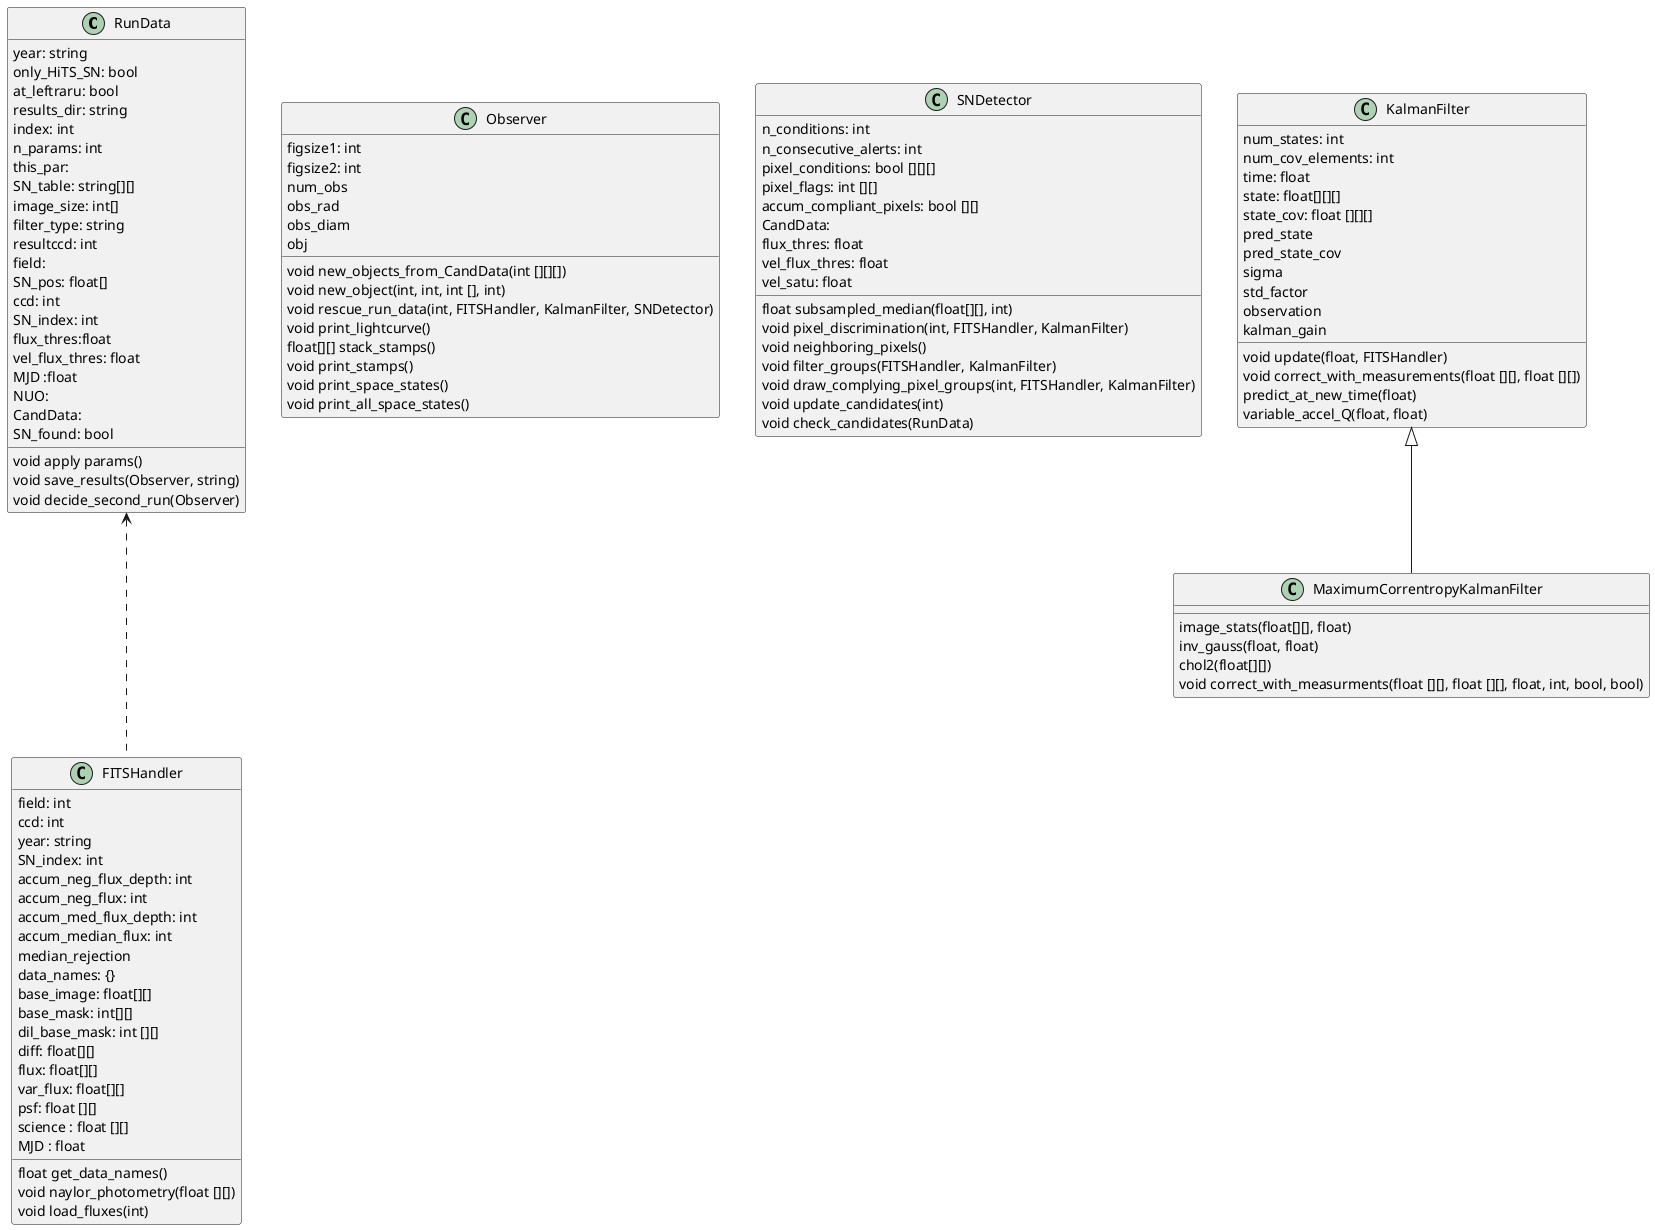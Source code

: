 @startuml

class RunData{
year: string
only_HiTS_SN: bool
at_leftraru: bool
results_dir: string
index: int
n_params: int
this_par:
SN_table: string[][]
image_size: int[]
filter_type: string
resultccd: int
field:
SN_pos: float[]
ccd: int
SN_index: int
flux_thres:float
vel_flux_thres: float
MJD :float
NUO:
CandData:
SN_found: bool

void apply params()
void save_results(Observer, string)
void decide_second_run(Observer)
}

class FITSHandler {

field: int
ccd: int
year: string
SN_index: int
accum_neg_flux_depth: int
accum_neg_flux: int
accum_med_flux_depth: int
accum_median_flux: int
median_rejection
data_names: {}
base_image: float[][]
base_mask: int[][]
dil_base_mask: int [][]
diff: float[][]
flux: float[][]
var_flux: float[][]
psf: float [][]
science : float [][]
MJD : float

float get_data_names()
void naylor_photometry(float [][])
void load_fluxes(int)
}

class Observer{
figsize1: int
figsize2: int
num_obs
obs_rad
obs_diam
obj

void new_objects_from_CandData(int [][][])
void new_object(int, int, int [], int)
void rescue_run_data(int, FITSHandler, KalmanFilter, SNDetector)
void print_lightcurve()
float[][] stack_stamps()
void print_stamps()
void print_space_states()
void print_all_space_states()
}

class SNDetector{
n_conditions: int
n_consecutive_alerts: int
pixel_conditions: bool [][][]
pixel_flags: int [][]
accum_compliant_pixels: bool [][]
CandData:
flux_thres: float
vel_flux_thres: float
vel_satu: float
float subsampled_median(float[][], int)
void pixel_discrimination(int, FITSHandler, KalmanFilter)
void neighboring_pixels()
void filter_groups(FITSHandler, KalmanFilter)
void draw_complying_pixel_groups(int, FITSHandler, KalmanFilter)
void update_candidates(int)
void check_candidates(RunData)
}

class KalmanFilter{
num_states: int
num_cov_elements: int
time: float
state: float[][][]
state_cov: float [][][]
pred_state
pred_state_cov
sigma
std_factor
observation
kalman_gain
void update(float, FITSHandler)
void correct_with_measurements(float [][], float [][])
predict_at_new_time(float)
variable_accel_Q(float, float)
}


class MaximumCorrentropyKalmanFilter{
image_stats(float[][], float)
inv_gauss(float, float)
chol2(float[][])
void correct_with_measurments(float [][], float [][], float, int, bool, bool)
}


KalmanFilter <|-- MaximumCorrentropyKalmanFilter
RunData <... FITSHandler



@enduml